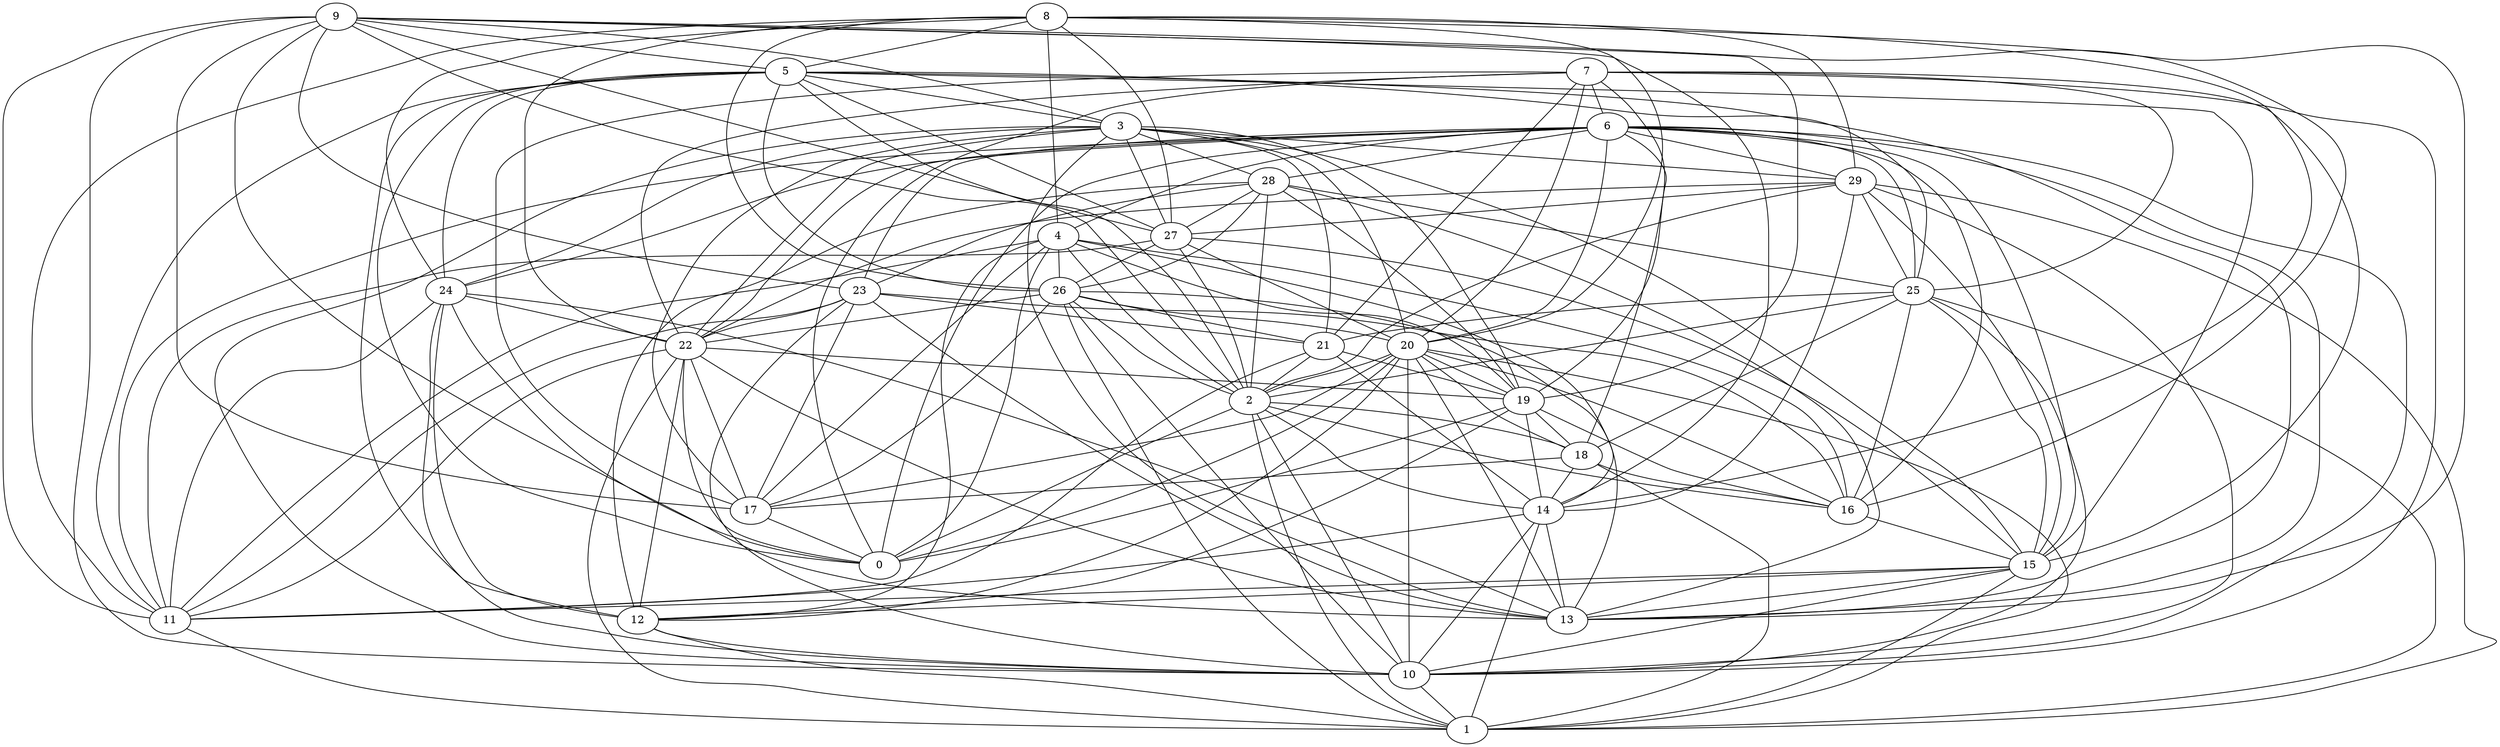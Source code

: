 digraph GG_graph {

subgraph G_graph {
edge [color = black]
"8" -> "22" [dir = none]
"8" -> "29" [dir = none]
"8" -> "11" [dir = none]
"8" -> "13" [dir = none]
"5" -> "11" [dir = none]
"5" -> "24" [dir = none]
"5" -> "3" [dir = none]
"5" -> "2" [dir = none]
"18" -> "16" [dir = none]
"19" -> "18" [dir = none]
"19" -> "0" [dir = none]
"19" -> "16" [dir = none]
"28" -> "19" [dir = none]
"28" -> "12" [dir = none]
"28" -> "27" [dir = none]
"27" -> "2" [dir = none]
"7" -> "22" [dir = none]
"7" -> "15" [dir = none]
"7" -> "10" [dir = none]
"7" -> "0" [dir = none]
"7" -> "6" [dir = none]
"7" -> "19" [dir = none]
"7" -> "25" [dir = none]
"10" -> "1" [dir = none]
"9" -> "27" [dir = none]
"9" -> "16" [dir = none]
"9" -> "13" [dir = none]
"9" -> "3" [dir = none]
"9" -> "5" [dir = none]
"9" -> "10" [dir = none]
"22" -> "11" [dir = none]
"22" -> "19" [dir = none]
"22" -> "1" [dir = none]
"22" -> "13" [dir = none]
"22" -> "12" [dir = none]
"20" -> "13" [dir = none]
"20" -> "19" [dir = none]
"20" -> "2" [dir = none]
"20" -> "1" [dir = none]
"20" -> "16" [dir = none]
"4" -> "14" [dir = none]
"4" -> "12" [dir = none]
"4" -> "19" [dir = none]
"4" -> "26" [dir = none]
"4" -> "17" [dir = none]
"4" -> "11" [dir = none]
"4" -> "16" [dir = none]
"15" -> "13" [dir = none]
"29" -> "27" [dir = none]
"29" -> "1" [dir = none]
"29" -> "2" [dir = none]
"21" -> "14" [dir = none]
"21" -> "2" [dir = none]
"23" -> "17" [dir = none]
"23" -> "10" [dir = none]
"23" -> "22" [dir = none]
"23" -> "21" [dir = none]
"23" -> "11" [dir = none]
"23" -> "13" [dir = none]
"23" -> "16" [dir = none]
"16" -> "15" [dir = none]
"6" -> "24" [dir = none]
"6" -> "11" [dir = none]
"6" -> "0" [dir = none]
"6" -> "29" [dir = none]
"3" -> "28" [dir = none]
"3" -> "17" [dir = none]
"3" -> "29" [dir = none]
"3" -> "10" [dir = none]
"3" -> "13" [dir = none]
"3" -> "24" [dir = none]
"12" -> "10" [dir = none]
"14" -> "1" [dir = none]
"14" -> "13" [dir = none]
"14" -> "10" [dir = none]
"26" -> "13" [dir = none]
"26" -> "2" [dir = none]
"26" -> "10" [dir = none]
"2" -> "18" [dir = none]
"2" -> "10" [dir = none]
"25" -> "16" [dir = none]
"25" -> "15" [dir = none]
"25" -> "10" [dir = none]
"25" -> "2" [dir = none]
"24" -> "13" [dir = none]
"24" -> "12" [dir = none]
"24" -> "11" [dir = none]
"5" -> "13" [dir = none]
"26" -> "1" [dir = none]
"7" -> "17" [dir = none]
"29" -> "10" [dir = none]
"6" -> "23" [dir = none]
"9" -> "2" [dir = none]
"19" -> "12" [dir = none]
"28" -> "13" [dir = none]
"4" -> "0" [dir = none]
"24" -> "10" [dir = none]
"6" -> "25" [dir = none]
"12" -> "1" [dir = none]
"29" -> "22" [dir = none]
"6" -> "13" [dir = none]
"25" -> "18" [dir = none]
"6" -> "16" [dir = none]
"6" -> "15" [dir = none]
"8" -> "4" [dir = none]
"17" -> "0" [dir = none]
"3" -> "27" [dir = none]
"28" -> "26" [dir = none]
"20" -> "12" [dir = none]
"24" -> "22" [dir = none]
"6" -> "10" [dir = none]
"15" -> "11" [dir = none]
"26" -> "22" [dir = none]
"18" -> "1" [dir = none]
"6" -> "28" [dir = none]
"15" -> "1" [dir = none]
"26" -> "20" [dir = none]
"8" -> "26" [dir = none]
"20" -> "10" [dir = none]
"27" -> "11" [dir = none]
"11" -> "1" [dir = none]
"19" -> "14" [dir = none]
"26" -> "21" [dir = none]
"15" -> "10" [dir = none]
"20" -> "17" [dir = none]
"9" -> "14" [dir = none]
"6" -> "20" [dir = none]
"3" -> "22" [dir = none]
"9" -> "17" [dir = none]
"2" -> "1" [dir = none]
"29" -> "15" [dir = none]
"3" -> "15" [dir = none]
"28" -> "25" [dir = none]
"5" -> "15" [dir = none]
"26" -> "17" [dir = none]
"28" -> "2" [dir = none]
"8" -> "24" [dir = none]
"22" -> "17" [dir = none]
"3" -> "19" [dir = none]
"22" -> "0" [dir = none]
"2" -> "16" [dir = none]
"20" -> "0" [dir = none]
"27" -> "20" [dir = none]
"5" -> "12" [dir = none]
"29" -> "25" [dir = none]
"9" -> "23" [dir = none]
"21" -> "11" [dir = none]
"5" -> "27" [dir = none]
"5" -> "26" [dir = none]
"4" -> "2" [dir = none]
"25" -> "21" [dir = none]
"8" -> "27" [dir = none]
"20" -> "18" [dir = none]
"8" -> "5" [dir = none]
"2" -> "0" [dir = none]
"5" -> "25" [dir = none]
"8" -> "14" [dir = none]
"9" -> "19" [dir = none]
"6" -> "18" [dir = none]
"24" -> "0" [dir = none]
"7" -> "20" [dir = none]
"6" -> "4" [dir = none]
"3" -> "20" [dir = none]
"28" -> "23" [dir = none]
"6" -> "22" [dir = none]
"29" -> "14" [dir = none]
"25" -> "1" [dir = none]
"9" -> "11" [dir = none]
"3" -> "21" [dir = none]
"18" -> "14" [dir = none]
"5" -> "0" [dir = none]
"21" -> "19" [dir = none]
"18" -> "17" [dir = none]
"2" -> "14" [dir = none]
"8" -> "20" [dir = none]
"15" -> "12" [dir = none]
"7" -> "21" [dir = none]
"27" -> "15" [dir = none]
"27" -> "26" [dir = none]
"14" -> "11" [dir = none]
}

}
